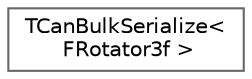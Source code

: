 digraph "Graphical Class Hierarchy"
{
 // INTERACTIVE_SVG=YES
 // LATEX_PDF_SIZE
  bgcolor="transparent";
  edge [fontname=Helvetica,fontsize=10,labelfontname=Helvetica,labelfontsize=10];
  node [fontname=Helvetica,fontsize=10,shape=box,height=0.2,width=0.4];
  rankdir="LR";
  Node0 [id="Node000000",label="TCanBulkSerialize\<\l FRotator3f \>",height=0.2,width=0.4,color="grey40", fillcolor="white", style="filled",URL="$d7/d7f/structTCanBulkSerialize_3_01FRotator3f_01_4.html",tooltip=" "];
}
